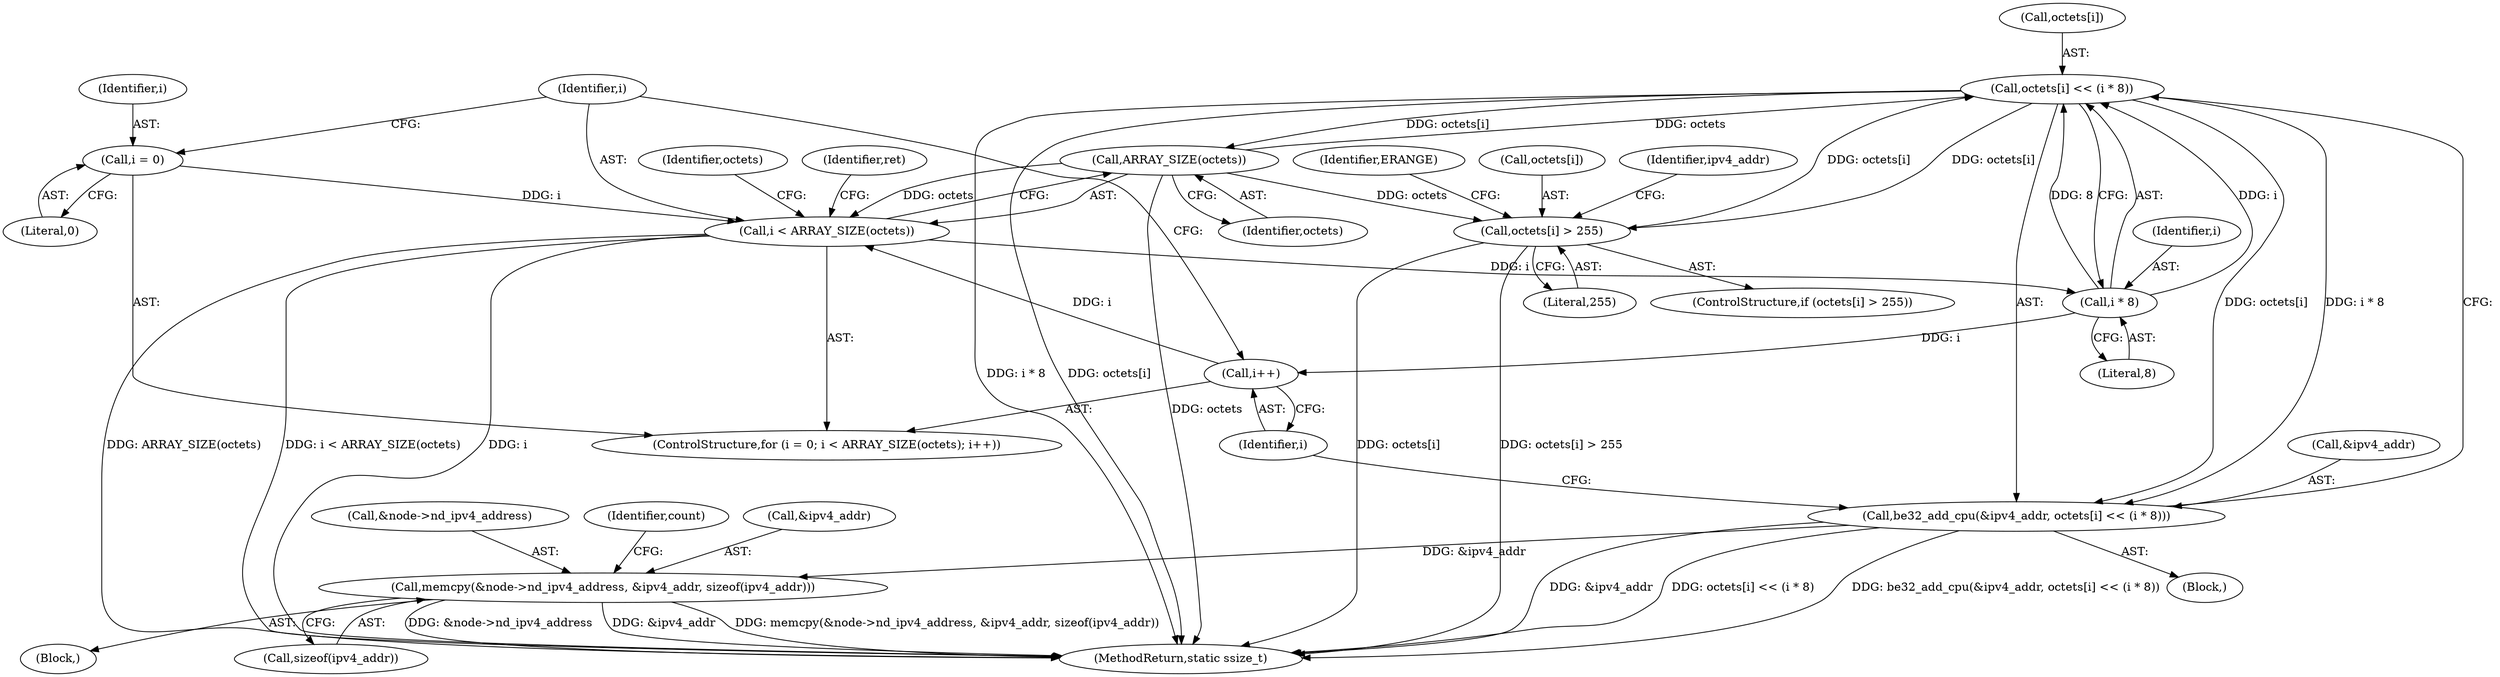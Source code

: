 digraph "0_linux_853bc26a7ea39e354b9f8889ae7ad1492ffa28d2@array" {
"1000175" [label="(Call,octets[i] << (i * 8))"];
"1000158" [label="(Call,ARRAY_SIZE(octets))"];
"1000175" [label="(Call,octets[i] << (i * 8))"];
"1000164" [label="(Call,octets[i] > 255)"];
"1000179" [label="(Call,i * 8)"];
"1000156" [label="(Call,i < ARRAY_SIZE(octets))"];
"1000153" [label="(Call,i = 0)"];
"1000160" [label="(Call,i++)"];
"1000172" [label="(Call,be32_add_cpu(&ipv4_addr, octets[i] << (i * 8)))"];
"1000241" [label="(Call,memcpy(&node->nd_ipv4_address, &ipv4_addr, sizeof(ipv4_addr)))"];
"1000251" [label="(Identifier,count)"];
"1000160" [label="(Call,i++)"];
"1000166" [label="(Identifier,octets)"];
"1000246" [label="(Call,&ipv4_addr)"];
"1000157" [label="(Identifier,i)"];
"1000104" [label="(Block,)"];
"1000158" [label="(Call,ARRAY_SIZE(octets))"];
"1000156" [label="(Call,i < ARRAY_SIZE(octets))"];
"1000163" [label="(ControlStructure,if (octets[i] > 255))"];
"1000161" [label="(Identifier,i)"];
"1000175" [label="(Call,octets[i] << (i * 8))"];
"1000162" [label="(Block,)"];
"1000155" [label="(Literal,0)"];
"1000176" [label="(Call,octets[i])"];
"1000179" [label="(Call,i * 8)"];
"1000165" [label="(Call,octets[i])"];
"1000168" [label="(Literal,255)"];
"1000181" [label="(Literal,8)"];
"1000154" [label="(Identifier,i)"];
"1000242" [label="(Call,&node->nd_ipv4_address)"];
"1000159" [label="(Identifier,octets)"];
"1000174" [label="(Identifier,ipv4_addr)"];
"1000164" [label="(Call,octets[i] > 255)"];
"1000172" [label="(Call,be32_add_cpu(&ipv4_addr, octets[i] << (i * 8)))"];
"1000173" [label="(Call,&ipv4_addr)"];
"1000241" [label="(Call,memcpy(&node->nd_ipv4_address, &ipv4_addr, sizeof(ipv4_addr)))"];
"1000153" [label="(Call,i = 0)"];
"1000180" [label="(Identifier,i)"];
"1000183" [label="(Identifier,ret)"];
"1000152" [label="(ControlStructure,for (i = 0; i < ARRAY_SIZE(octets); i++))"];
"1000252" [label="(MethodReturn,static ssize_t)"];
"1000171" [label="(Identifier,ERANGE)"];
"1000248" [label="(Call,sizeof(ipv4_addr))"];
"1000175" -> "1000172"  [label="AST: "];
"1000175" -> "1000179"  [label="CFG: "];
"1000176" -> "1000175"  [label="AST: "];
"1000179" -> "1000175"  [label="AST: "];
"1000172" -> "1000175"  [label="CFG: "];
"1000175" -> "1000252"  [label="DDG: i * 8"];
"1000175" -> "1000252"  [label="DDG: octets[i]"];
"1000175" -> "1000158"  [label="DDG: octets[i]"];
"1000175" -> "1000164"  [label="DDG: octets[i]"];
"1000175" -> "1000172"  [label="DDG: octets[i]"];
"1000175" -> "1000172"  [label="DDG: i * 8"];
"1000158" -> "1000175"  [label="DDG: octets"];
"1000164" -> "1000175"  [label="DDG: octets[i]"];
"1000179" -> "1000175"  [label="DDG: i"];
"1000179" -> "1000175"  [label="DDG: 8"];
"1000158" -> "1000156"  [label="AST: "];
"1000158" -> "1000159"  [label="CFG: "];
"1000159" -> "1000158"  [label="AST: "];
"1000156" -> "1000158"  [label="CFG: "];
"1000158" -> "1000252"  [label="DDG: octets"];
"1000158" -> "1000156"  [label="DDG: octets"];
"1000158" -> "1000164"  [label="DDG: octets"];
"1000164" -> "1000163"  [label="AST: "];
"1000164" -> "1000168"  [label="CFG: "];
"1000165" -> "1000164"  [label="AST: "];
"1000168" -> "1000164"  [label="AST: "];
"1000171" -> "1000164"  [label="CFG: "];
"1000174" -> "1000164"  [label="CFG: "];
"1000164" -> "1000252"  [label="DDG: octets[i] > 255"];
"1000164" -> "1000252"  [label="DDG: octets[i]"];
"1000179" -> "1000181"  [label="CFG: "];
"1000180" -> "1000179"  [label="AST: "];
"1000181" -> "1000179"  [label="AST: "];
"1000179" -> "1000160"  [label="DDG: i"];
"1000156" -> "1000179"  [label="DDG: i"];
"1000156" -> "1000152"  [label="AST: "];
"1000157" -> "1000156"  [label="AST: "];
"1000166" -> "1000156"  [label="CFG: "];
"1000183" -> "1000156"  [label="CFG: "];
"1000156" -> "1000252"  [label="DDG: i < ARRAY_SIZE(octets)"];
"1000156" -> "1000252"  [label="DDG: i"];
"1000156" -> "1000252"  [label="DDG: ARRAY_SIZE(octets)"];
"1000153" -> "1000156"  [label="DDG: i"];
"1000160" -> "1000156"  [label="DDG: i"];
"1000153" -> "1000152"  [label="AST: "];
"1000153" -> "1000155"  [label="CFG: "];
"1000154" -> "1000153"  [label="AST: "];
"1000155" -> "1000153"  [label="AST: "];
"1000157" -> "1000153"  [label="CFG: "];
"1000160" -> "1000152"  [label="AST: "];
"1000160" -> "1000161"  [label="CFG: "];
"1000161" -> "1000160"  [label="AST: "];
"1000157" -> "1000160"  [label="CFG: "];
"1000172" -> "1000162"  [label="AST: "];
"1000173" -> "1000172"  [label="AST: "];
"1000161" -> "1000172"  [label="CFG: "];
"1000172" -> "1000252"  [label="DDG: be32_add_cpu(&ipv4_addr, octets[i] << (i * 8))"];
"1000172" -> "1000252"  [label="DDG: &ipv4_addr"];
"1000172" -> "1000252"  [label="DDG: octets[i] << (i * 8)"];
"1000172" -> "1000241"  [label="DDG: &ipv4_addr"];
"1000241" -> "1000104"  [label="AST: "];
"1000241" -> "1000248"  [label="CFG: "];
"1000242" -> "1000241"  [label="AST: "];
"1000246" -> "1000241"  [label="AST: "];
"1000248" -> "1000241"  [label="AST: "];
"1000251" -> "1000241"  [label="CFG: "];
"1000241" -> "1000252"  [label="DDG: &node->nd_ipv4_address"];
"1000241" -> "1000252"  [label="DDG: &ipv4_addr"];
"1000241" -> "1000252"  [label="DDG: memcpy(&node->nd_ipv4_address, &ipv4_addr, sizeof(ipv4_addr))"];
}
